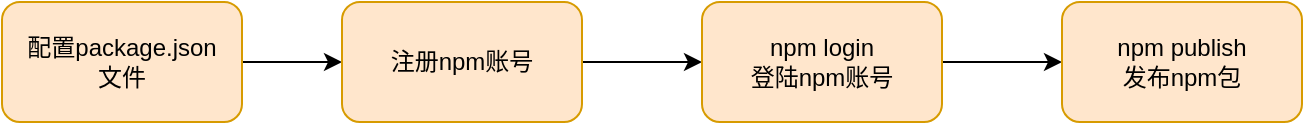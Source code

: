 <mxfile version="14.8.1" type="github">
  <diagram id="sD2jH9GJ6qsPODNhdNwy" name="Page-1">
    <mxGraphModel dx="1326" dy="624" grid="1" gridSize="10" guides="1" tooltips="1" connect="1" arrows="1" fold="1" page="1" pageScale="1" pageWidth="827" pageHeight="1169" math="0" shadow="0">
      <root>
        <mxCell id="0" />
        <mxCell id="1" parent="0" />
        <mxCell id="brHlDBIl5YHoUHcchNLb-6" style="edgeStyle=orthogonalEdgeStyle;rounded=0;orthogonalLoop=1;jettySize=auto;html=1;exitX=1;exitY=0.5;exitDx=0;exitDy=0;" edge="1" parent="1" source="brHlDBIl5YHoUHcchNLb-1" target="brHlDBIl5YHoUHcchNLb-3">
          <mxGeometry relative="1" as="geometry" />
        </mxCell>
        <mxCell id="brHlDBIl5YHoUHcchNLb-1" value="配置package.json&lt;br&gt;文件" style="rounded=1;whiteSpace=wrap;html=1;fillColor=#ffe6cc;strokeColor=#d79b00;" vertex="1" parent="1">
          <mxGeometry x="140" y="120" width="120" height="60" as="geometry" />
        </mxCell>
        <mxCell id="brHlDBIl5YHoUHcchNLb-7" style="edgeStyle=orthogonalEdgeStyle;rounded=0;orthogonalLoop=1;jettySize=auto;html=1;exitX=1;exitY=0.5;exitDx=0;exitDy=0;" edge="1" parent="1" source="brHlDBIl5YHoUHcchNLb-3" target="brHlDBIl5YHoUHcchNLb-4">
          <mxGeometry relative="1" as="geometry" />
        </mxCell>
        <mxCell id="brHlDBIl5YHoUHcchNLb-3" value="注册npm账号" style="rounded=1;whiteSpace=wrap;html=1;fillColor=#ffe6cc;strokeColor=#d79b00;" vertex="1" parent="1">
          <mxGeometry x="310" y="120" width="120" height="60" as="geometry" />
        </mxCell>
        <mxCell id="brHlDBIl5YHoUHcchNLb-8" style="edgeStyle=orthogonalEdgeStyle;rounded=0;orthogonalLoop=1;jettySize=auto;html=1;exitX=1;exitY=0.5;exitDx=0;exitDy=0;entryX=0;entryY=0.5;entryDx=0;entryDy=0;" edge="1" parent="1" source="brHlDBIl5YHoUHcchNLb-4" target="brHlDBIl5YHoUHcchNLb-5">
          <mxGeometry relative="1" as="geometry" />
        </mxCell>
        <mxCell id="brHlDBIl5YHoUHcchNLb-4" value="npm login&lt;br&gt;登陆npm账号" style="rounded=1;whiteSpace=wrap;html=1;fillColor=#ffe6cc;strokeColor=#d79b00;" vertex="1" parent="1">
          <mxGeometry x="490" y="120" width="120" height="60" as="geometry" />
        </mxCell>
        <mxCell id="brHlDBIl5YHoUHcchNLb-5" value="npm publish&lt;br&gt;发布npm包" style="rounded=1;whiteSpace=wrap;html=1;fillColor=#ffe6cc;strokeColor=#d79b00;" vertex="1" parent="1">
          <mxGeometry x="670" y="120" width="120" height="60" as="geometry" />
        </mxCell>
      </root>
    </mxGraphModel>
  </diagram>
</mxfile>
